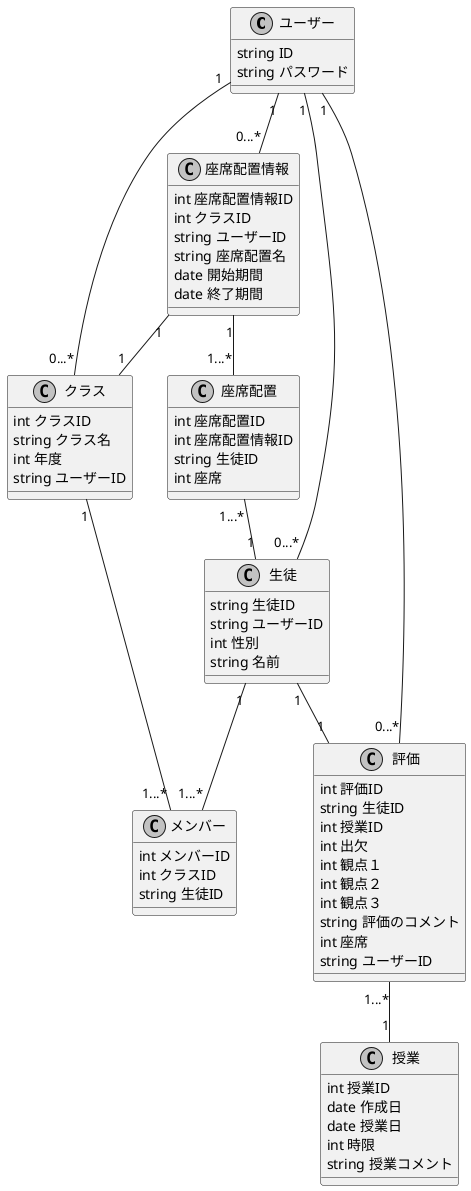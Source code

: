 @startuml class_diagram
skinparam monochrome true
skinparam shadowing false
' クラスを定義

class ユーザー{
    string ID
    string パスワード
}

class 生徒{
    string 生徒ID
    string ユーザーID
    int 性別
    string 名前
}
class クラス{
    int クラスID
    string クラス名
    int 年度
    string ユーザーID
}
class メンバー{
    int メンバーID
    int クラスID
    string 生徒ID
}
class 座席配置情報{
    int 座席配置情報ID
    int クラスID
    string ユーザーID
    string 座席配置名
    date 開始期間
    date 終了期間
}
class 座席配置{
    int 座席配置ID
    int 座席配置情報ID
    string 生徒ID
    int 座席
}
class 評価{
    int 評価ID
    string 生徒ID
    int 授業ID
    int 出欠
    int 観点１
    int 観点２
    int 観点３
    string 評価のコメント
    int 座席
    string ユーザーID
}

class 授業{
    int 授業ID
    date 作成日
    date 授業日
    int 時限
    string 授業コメント
}


' 関係を定義
'left to right direction

座席配置情報 "1"--"1...*" 座席配置
評価 "1...*" -- "1"  授業
クラス "1" -- "1...*" メンバー
生徒 "1" -- "1...*" メンバー
生徒"1" -- "1" 評価
ユーザー"1" -- "0...*" 生徒
ユーザー"1" -- "0...*" 座席配置情報
ユーザー"1" -- "0...*" クラス
座席配置情報 "1" -- "1"クラス
座席配置 "1...*" -- "1" 生徒
評価 "0...*" -- "1" ユーザー
' umlの終了を宣言
@enduml